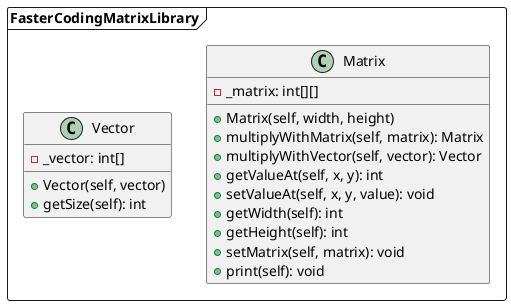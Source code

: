 @startuml FasterCodingMatrixLibrary

package FasterCodingMatrixLibrary <<Frame>> {

class Matrix {
    - _matrix: int[][]

    + Matrix(self, width, height)
    + multiplyWithMatrix(self, matrix): Matrix
    + multiplyWithVector(self, vector): Vector
    + getValueAt(self, x, y): int
    + setValueAt(self, x, y, value): void
    + getWidth(self): int
    + getHeight(self): int
    + setMatrix(self, matrix): void
    + print(self): void
}

class Vector {
    - _vector: int[]

    + Vector(self, vector)
    + getSize(self): int
}

}

@enduml